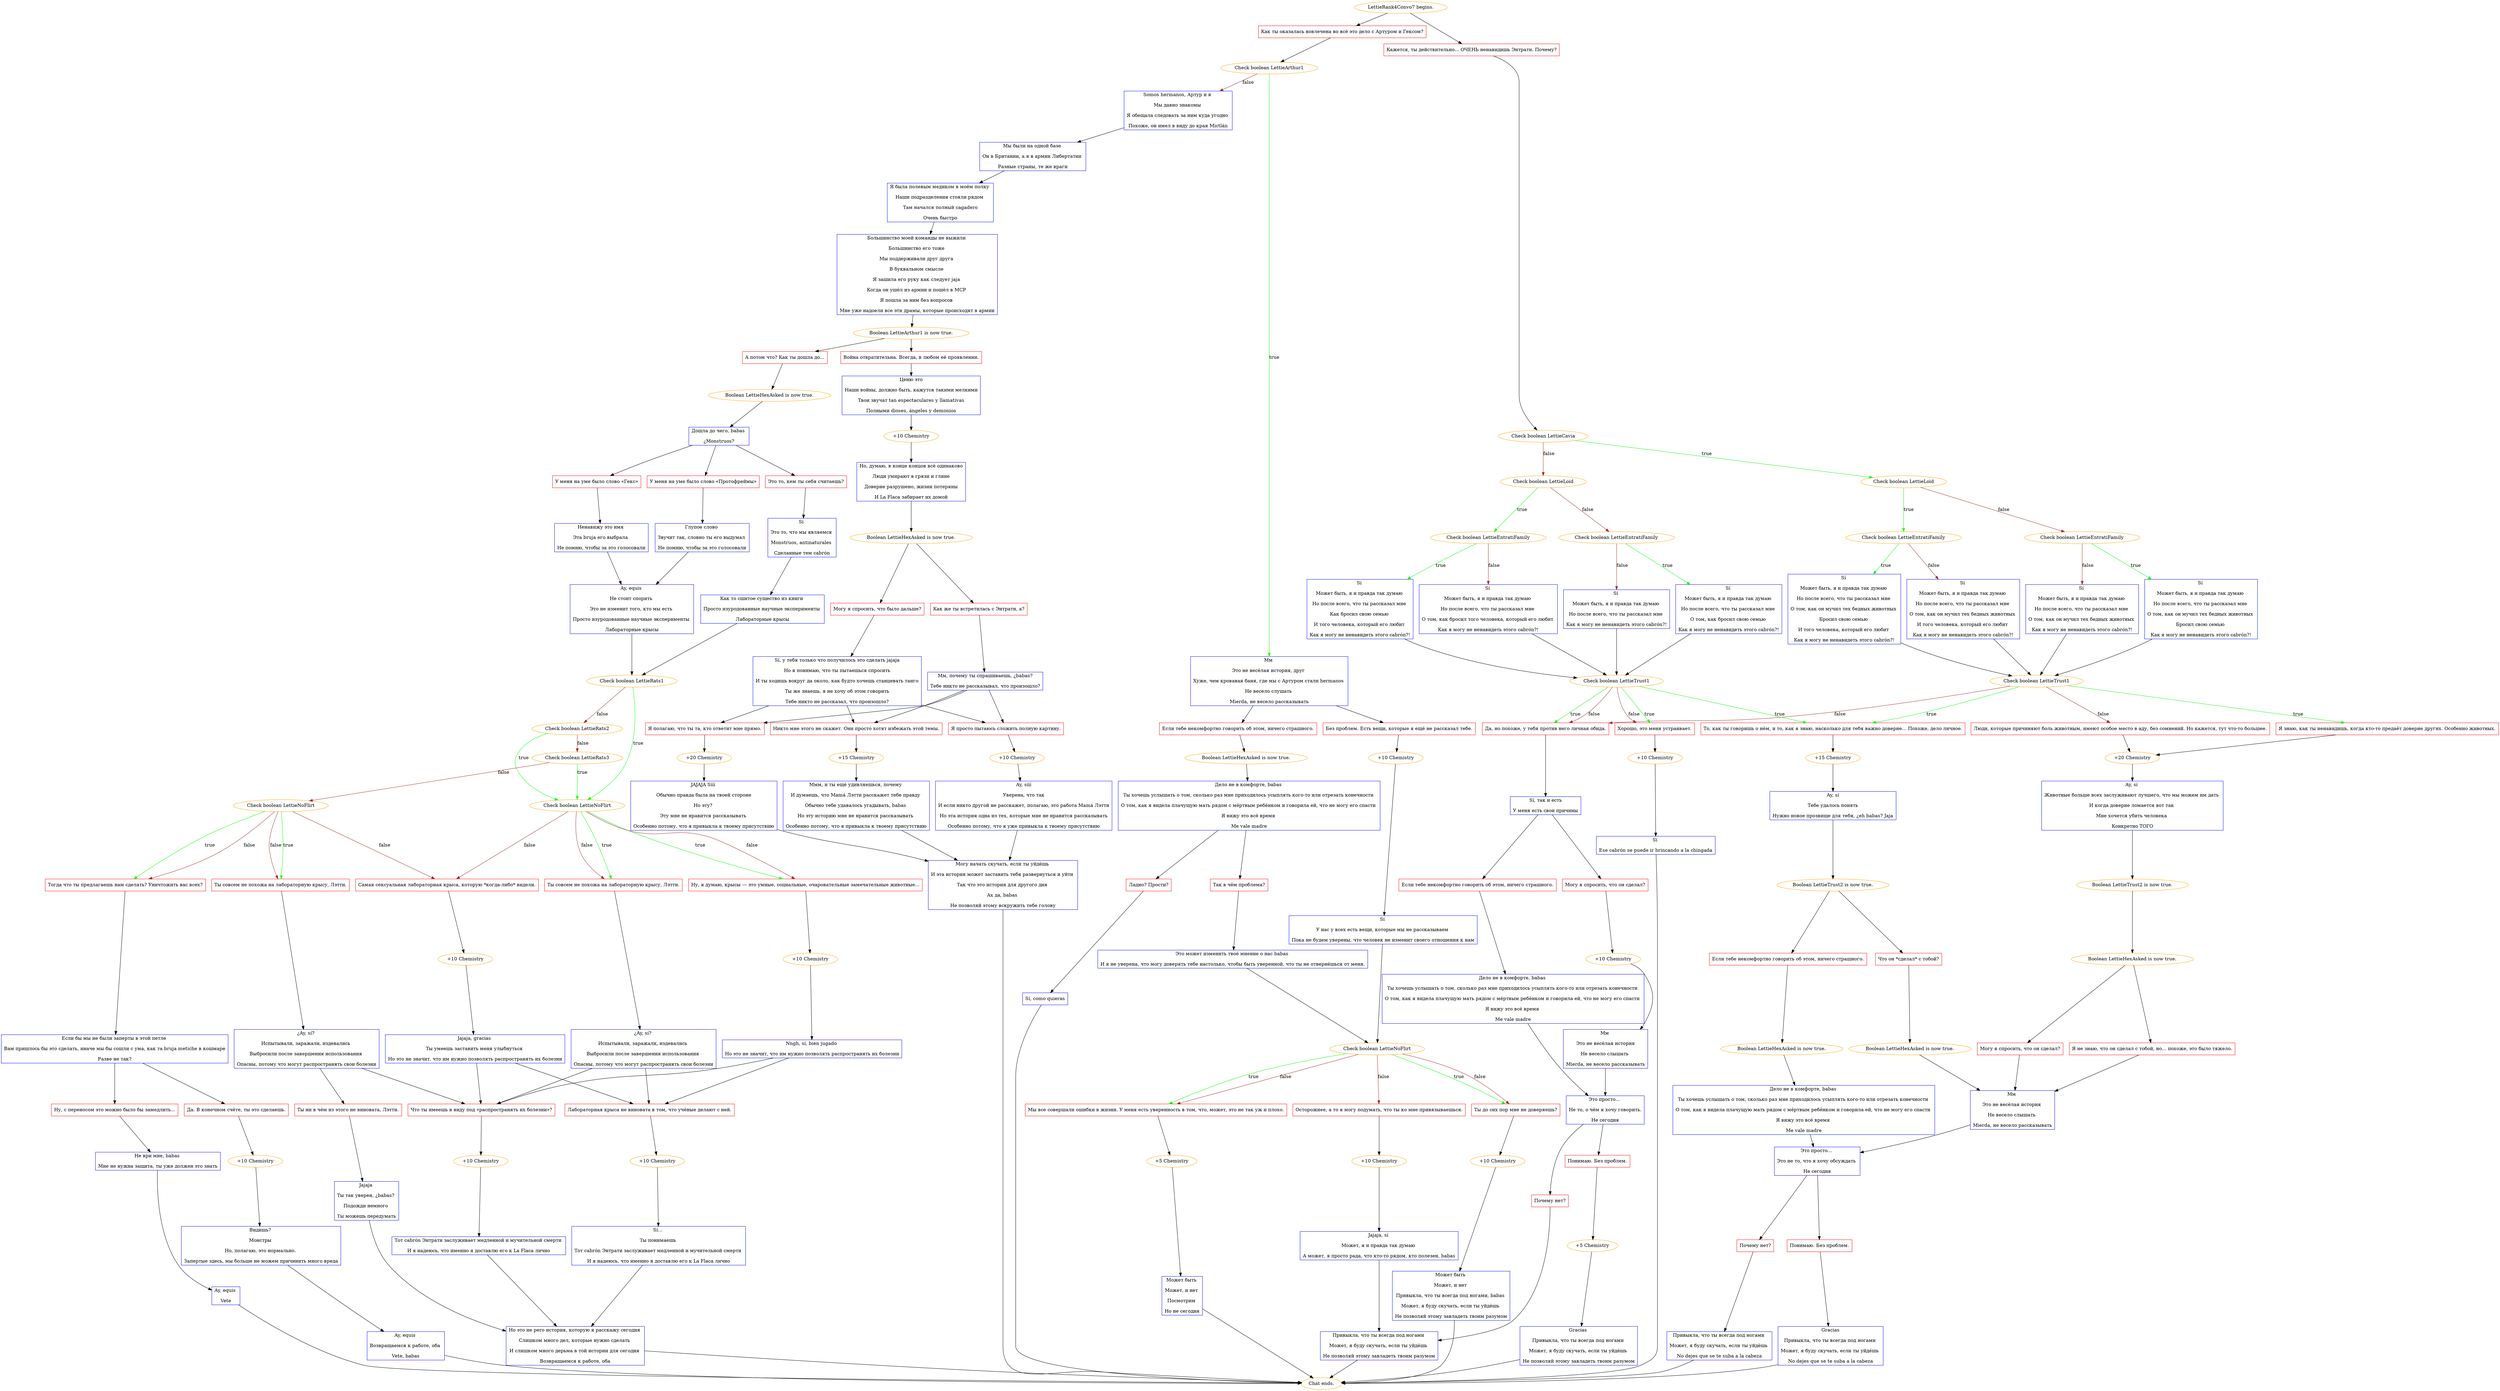 digraph {
	"LettieRank4Convo7 begins." [color=orange];
		"LettieRank4Convo7 begins." -> j1148540829;
		"LettieRank4Convo7 begins." -> j2299938515;
	j1148540829 [label="Как ты оказалась вовлечена во всё это дело с Артуром и Гексом?",shape=box,color=red];
		j1148540829 -> j4293324513;
	j2299938515 [label="Кажется, ты действительно... ОЧЕНЬ ненавидишь Энтрати. Почему?",shape=box,color=red];
		j2299938515 -> j2824785799;
	j4293324513 [label="Check boolean LettieArthur1",color=orange];
		j4293324513 -> j1058878501 [label=true,color=green];
		j4293324513 -> j3480849192 [label=false,color=brown];
	j2824785799 [label="Check boolean LettieCavia",color=orange];
		j2824785799 -> j552733088 [label=true,color=green];
		j2824785799 -> j3470538414 [label=false,color=brown];
	j1058878501 [label="Мм 
Это не весёлая история, друг 
Хуже, чем кровавая баня, где мы с Артуром стали hermanos 
Не весело слушать 
Mierda, не весело рассказывать",shape=box,color=blue];
		j1058878501 -> j934784109;
		j1058878501 -> j2547421439;
	j3480849192 [label="Somos hermanos, Артур и я 
Мы давно знакомы 
Я обещала следовать за ним куда угодно 
Похоже, он имел в виду до края Mictlán",shape=box,color=blue];
		j3480849192 -> j3300897004;
	j552733088 [label="Check boolean LettieLoid",color=orange];
		j552733088 -> j1096171844 [label=true,color=green];
		j552733088 -> j4040708208 [label=false,color=brown];
	j3470538414 [label="Check boolean LettieLoid",color=orange];
		j3470538414 -> j416292857 [label=true,color=green];
		j3470538414 -> j504966913 [label=false,color=brown];
	j934784109 [label="Если тебе некомфортно говорить об этом, ничего страшного.",shape=box,color=red];
		j934784109 -> j1216689033;
	j2547421439 [label="Без проблем. Есть вещи, которые я ещё не рассказал тебе.",shape=box,color=red];
		j2547421439 -> j217433989;
	j3300897004 [label="Мы были на одной базе 
Он в Британии, а я в армии Либертатии 
Разные страны, те же враги",shape=box,color=blue];
		j3300897004 -> j1308592519;
	j1096171844 [label="Check boolean LettieEntratiFamily",color=orange];
		j1096171844 -> j1590436914 [label=true,color=green];
		j1096171844 -> j3709474246 [label=false,color=brown];
	j4040708208 [label="Check boolean LettieEntratiFamily",color=orange];
		j4040708208 -> j1035382287 [label=true,color=green];
		j4040708208 -> j3104578835 [label=false,color=brown];
	j416292857 [label="Check boolean LettieEntratiFamily",color=orange];
		j416292857 -> j3004820193 [label=true,color=green];
		j416292857 -> j476454146 [label=false,color=brown];
	j504966913 [label="Check boolean LettieEntratiFamily",color=orange];
		j504966913 -> j471914090 [label=true,color=green];
		j504966913 -> j408618646 [label=false,color=brown];
	j1216689033 [label="Boolean LettieHexAsked is now true.",color=orange];
		j1216689033 -> j4162403246;
	j217433989 [label="+10 Chemistry",color=orange];
		j217433989 -> j3104847043;
	j1308592519 [label="Я была полевым медиком в моём полку 
Наши подразделения стояли рядом 
Там начался полный cagadero
Очень быстро",shape=box,color=blue];
		j1308592519 -> j3444777659;
	j1590436914 [label="Sí 
Может быть, я и правда так думаю 
Но после всего, что ты рассказал мне 
О том, как он мучил тех бедных животных 
Бросил свою семью 
И того человека, который его любит 
Как я могу не ненавидеть этого cabrón?!",shape=box,color=blue];
		j1590436914 -> j4106797655;
	j3709474246 [label="Sí 
Может быть, я и правда так думаю 
Но после всего, что ты рассказал мне 
О том, как он мучил тех бедных животных 
И того человека, который его любит 
Как я могу не ненавидеть этого cabrón?!",shape=box,color=blue];
		j3709474246 -> j4106797655;
	j1035382287 [label="Sí 
Может быть, я и правда так думаю 
Но после всего, что ты рассказал мне 
О том, как он мучил тех бедных животных 
Бросил свою семью 
Как я могу не ненавидеть этого cabrón?!",shape=box,color=blue];
		j1035382287 -> j4106797655;
	j3104578835 [label="Sí 
Может быть, я и правда так думаю 
Но после всего, что ты рассказал мне 
О том, как он мучил тех бедных животных 
Как я могу не ненавидеть этого cabrón?!",shape=box,color=blue];
		j3104578835 -> j4106797655;
	j3004820193 [label="Sí 
Может быть, я и правда так думаю 
Но после всего, что ты рассказал мне 
Как бросил свою семью 
И того человека, который его любит 
Как я могу не ненавидеть этого cabrón?!",shape=box,color=blue];
		j3004820193 -> j507724002;
	j476454146 [label="Sí 
Может быть, я и правда так думаю 
Но после всего, что ты рассказал мне 
О том, как бросил того человека, который его любит 
Как я могу не ненавидеть этого cabrón?!",shape=box,color=blue];
		j476454146 -> j507724002;
	j471914090 [label="Sí 
Может быть, я и правда так думаю 
Но после всего, что ты рассказал мне 
О том, как бросил свою семью 
Как я могу не ненавидеть этого cabrón?!",shape=box,color=blue];
		j471914090 -> j507724002;
	j408618646 [label="Sí 
Может быть, я и правда так думаю 
Но после всего, что ты рассказал мне 
Как я могу не ненавидеть этого cabrón?!",shape=box,color=blue];
		j408618646 -> j507724002;
	j4162403246 [label="Дело не в комфорте, babas 
Ты хочешь услышать о том, сколько раз мне приходилось усыплять кого-то или отрезать конечности 
О том, как я видела плачущую мать рядом с мёртвым ребёнком и говорила ей, что не могу его спасти 
Я вижу это всё время 
Me vale madre",shape=box,color=blue];
		j4162403246 -> j3081709380;
		j4162403246 -> j1899154180;
	j3104847043 [label="Sí 
У нас у всех есть вещи, которые мы не рассказываем 
Пока не будем уверены, что человек не изменит своего отношения к нам",shape=box,color=blue];
		j3104847043 -> j350353099;
	j3444777659 [label="Большинство моей команды не выжили 
Большинство его тоже 
Мы поддерживали друг друга 
В буквальном смысле 
Я зашила его руку как следует jaja 
Когда он ушёл из армии и пошёл в МСР 
Я пошла за ним без вопросов 
Мне уже надоели все эти драмы, которые происходят в армии",shape=box,color=blue];
		j3444777659 -> j225394097;
	j4106797655 [label="Check boolean LettieTrust1",color=orange];
		j4106797655 -> j2279996603 [label=true,color=green];
		j4106797655 -> j18466137 [label=true,color=green];
		j4106797655 -> j2326957132 [label=false,color=brown];
		j4106797655 -> j1701821619 [label=false,color=brown];
	j507724002 [label="Check boolean LettieTrust1",color=orange];
		j507724002 -> j2279996603 [label=true,color=green];
		j507724002 -> j1701821619 [label=true,color=green];
		j507724002 -> j4201948455 [label=true,color=green];
		j507724002 -> j1701821619 [label=false,color=brown];
		j507724002 -> j4201948455 [label=false,color=brown];
	j3081709380 [label="Так в чём проблема?",shape=box,color=red];
		j3081709380 -> j264288499;
	j1899154180 [label="Ладно? Прости?",shape=box,color=red];
		j1899154180 -> j1263770990;
	j350353099 [label="Check boolean LettieNoFlirt",color=orange];
		j350353099 -> j3416996940 [label=true,color=green];
		j350353099 -> j2792832053 [label=true,color=green];
		j350353099 -> j3416996940 [label=false,color=brown];
		j350353099 -> j2792832053 [label=false,color=brown];
		j350353099 -> j2844021770 [label=false,color=brown];
	j225394097 [label="Boolean LettieArthur1 is now true.",color=orange];
		j225394097 -> j1338305584;
		j225394097 -> j4160879397;
	j2279996603 [label="То, как ты говоришь о нём, и то, как я знаю, насколько для тебя важно доверие... Похоже, дело личное.",shape=box,color=red];
		j2279996603 -> j251398282;
	j18466137 [label="Я знаю, как ты ненавидишь, когда кто-то предаёт доверие других. Особенно животных.",shape=box,color=red];
		j18466137 -> j2221158278;
	j2326957132 [label="Люди, которые причиняют боль животным, имеют особое место в аду, без сомнений. Но кажется, тут что-то большее.",shape=box,color=red];
		j2326957132 -> j2221158278;
	j1701821619 [label="Да, но похоже, у тебя против него личная обида.",shape=box,color=red];
		j1701821619 -> j4015463197;
	j4201948455 [label="Хорошо, это меня устраивает.",shape=box,color=red];
		j4201948455 -> j495880547;
	j264288499 [label="Это может изменить твоё мнение о нас babas 
И я не уверена, что могу доверять тебе настолько, чтобы быть уверенной, что ты не отвернёшься от меня.",shape=box,color=blue];
		j264288499 -> j350353099;
	j1263770990 [label="Sí, como quieras",shape=box,color=blue];
		j1263770990 -> "Chat ends.";
	j3416996940 [label="Ты до сих пор мне не доверяешь?",shape=box,color=red];
		j3416996940 -> j4143501104;
	j2792832053 [label="Мы все совершали ошибки в жизни. У меня есть уверенность в том, что, может, это не так уж и плохо.",shape=box,color=red];
		j2792832053 -> j258765571;
	j2844021770 [label="Осторожнее, а то я могу подумать, что ты ко мне привязываешься.",shape=box,color=red];
		j2844021770 -> j357993544;
	j1338305584 [label="А потом что? Как ты дошла до...",shape=box,color=red];
		j1338305584 -> j812397342;
	j4160879397 [label="Война отвратительна. Всегда, в любом её проявлении.",shape=box,color=red];
		j4160879397 -> j152317730;
	j251398282 [label="+15 Chemistry",color=orange];
		j251398282 -> j1489557273;
	j2221158278 [label="+20 Chemistry",color=orange];
		j2221158278 -> j1926238872;
	j4015463197 [label="Sí, так и есть
У меня есть свои причины",shape=box,color=blue];
		j4015463197 -> j1596456389;
		j4015463197 -> j2582552812;
	j495880547 [label="+10 Chemistry",color=orange];
		j495880547 -> j4196049080;
	"Chat ends." [color=orange];
	j4143501104 [label="+10 Chemistry",color=orange];
		j4143501104 -> j702237820;
	j258765571 [label="+5 Chemistry",color=orange];
		j258765571 -> j2982941184;
	j357993544 [label="+10 Chemistry",color=orange];
		j357993544 -> j2839486233;
	j812397342 [label="Boolean LettieHexAsked is now true.",color=orange];
		j812397342 -> j1199677434;
	j152317730 [label="Ценю это
Наши войны, должно быть, кажутся такими мелкими
Твои звучат tan espectaculares y llamativas
Полными dioses, ángeles y demonios",shape=box,color=blue];
		j152317730 -> j2230962957;
	j1489557273 [label="Ay, sí
Тебе удалось понять
Нужно новое прозвище для тебя, ¿eh babas? Jaja",shape=box,color=blue];
		j1489557273 -> j1449528014;
	j1926238872 [label="Ay, sí 
Животные больше всех заслуживают лучшего, что мы можем им дать 
И когда доверие ломается вот так 
Мне хочется убить человека 
Конкретно ТОГО",shape=box,color=blue];
		j1926238872 -> j427534995;
	j1596456389 [label="Могу я спросить, что он сделал?",shape=box,color=red];
		j1596456389 -> j553252289;
	j2582552812 [label="Если тебе некомфортно говорить об этом, ничего страшного.",shape=box,color=red];
		j2582552812 -> j2879401607;
	j4196049080 [label="Sí 
Ese cabrón se puede ir brincando a la chingada",shape=box,color=blue];
		j4196049080 -> "Chat ends.";
	j702237820 [label="Может быть 
Может, и нет 
Привыкла, что ты всегда под ногами, babas 
Может, я буду скучать, если ты уйдёшь 
Не позволяй этому завладеть твоим разумом",shape=box,color=blue];
		j702237820 -> "Chat ends.";
	j2982941184 [label="Может быть 
Может, и нет 
Посмотрим 
Но не сегодня",shape=box,color=blue];
		j2982941184 -> "Chat ends.";
	j2839486233 [label="Jajaja, sí 
Может, я и правда так думаю 
А может, я просто рада, что кто-то рядом, кто полезен, babas",shape=box,color=blue];
		j2839486233 -> j3302804871;
	j1199677434 [label="Дошла до чего, babas 
¿Monstruos?",shape=box,color=blue];
		j1199677434 -> j786254256;
		j1199677434 -> j1536089721;
		j1199677434 -> j3565835474;
	j2230962957 [label="+10 Chemistry",color=orange];
		j2230962957 -> j247286559;
	j1449528014 [label="Boolean LettieTrust2 is now true.",color=orange];
		j1449528014 -> j2200811530;
		j1449528014 -> j411554970;
	j427534995 [label="Boolean LettieTrust2 is now true.",color=orange];
		j427534995 -> j1283660927;
	j553252289 [label="+10 Chemistry",color=orange];
		j553252289 -> j513464457;
	j2879401607 [label="Дело не в комфорте, babas 
Ты хочешь услышать о том, сколько раз мне приходилось усыплять кого-то или отрезать конечности 
О том, как я видела плачущую мать рядом с мёртвым ребёнком и говорила ей, что не могу его спасти 
Я вижу это всё время 
Me vale madre",shape=box,color=blue];
		j2879401607 -> j683670219;
	j3302804871 [label="Привыкла, что ты всегда под ногами 
Может, я буду скучать, если ты уйдёшь 
Не позволяй этому завладеть твоим разумом",shape=box,color=blue];
		j3302804871 -> "Chat ends.";
	j786254256 [label="У меня на уме было слово «Гекс»",shape=box,color=red];
		j786254256 -> j3617022202;
	j1536089721 [label="У меня на уме было слово «Протофреймы»",shape=box,color=red];
		j1536089721 -> j1423789461;
	j3565835474 [label="Это то, кем ты себя считаешь?",shape=box,color=red];
		j3565835474 -> j1126103108;
	j247286559 [label="Но, думаю, в конце концов всё одинаково
Люди умирают в грязи и глине
Доверие разрушено, жизни потеряны
И La Flaca забирает их домой",shape=box,color=blue];
		j247286559 -> j4096741237;
	j2200811530 [label="Если тебе некомфортно говорить об этом, ничего страшного.",shape=box,color=red];
		j2200811530 -> j149974802;
	j411554970 [label="Что он *сделал* с тобой?",shape=box,color=red];
		j411554970 -> j1135134160;
	j1283660927 [label="Boolean LettieHexAsked is now true.",color=orange];
		j1283660927 -> j3552685553;
		j1283660927 -> j3155085128;
	j513464457 [label="Мм 
Это не весёлая история
Не весело слышать 
Mierda, не весело рассказывать",shape=box,color=blue];
		j513464457 -> j683670219;
	j683670219 [label="Это просто... 
Не то, о чём я хочу говорить.
Не сегодня",shape=box,color=blue];
		j683670219 -> j4163203454;
		j683670219 -> j3221011741;
	j3617022202 [label="Ненавижу это имя 
Эта bruja его выбрала 
Не помню, чтобы за это голосовали",shape=box,color=blue];
		j3617022202 -> j827783110;
	j1423789461 [label="Глупое слово 
Звучит так, словно ты его выдумал 
Не помню, чтобы за это голосовали",shape=box,color=blue];
		j1423789461 -> j827783110;
	j1126103108 [label="Sí 
Это то, что мы являемся 
Monstruos, antinaturales 
Сделанные тем cabrón",shape=box,color=blue];
		j1126103108 -> j1529162120;
	j4096741237 [label="Boolean LettieHexAsked is now true.",color=orange];
		j4096741237 -> j3403521250;
		j4096741237 -> j3439381396;
	j149974802 [label="Boolean LettieHexAsked is now true.",color=orange];
		j149974802 -> j3746217737;
	j1135134160 [label="Boolean LettieHexAsked is now true.",color=orange];
		j1135134160 -> j4045058822;
	j3552685553 [label="Я не знаю, что он сделал с тобой, но... похоже, это было тяжело.",shape=box,color=red];
		j3552685553 -> j4045058822;
	j3155085128 [label="Могу я спросить, что он сделал?",shape=box,color=red];
		j3155085128 -> j4045058822;
	j4163203454 [label="Почему нет?",shape=box,color=red];
		j4163203454 -> j3302804871;
	j3221011741 [label="Понимаю. Без проблем.",shape=box,color=red];
		j3221011741 -> j3964615772;
	j827783110 [label="Ay, equis 
Не стоит спорить 
Это не изменит того, кто мы есть 
Просто изуродованные научные эксперименты 
Лабораторные крысы",shape=box,color=blue];
		j827783110 -> j2720663697;
	j1529162120 [label="Как то сшитое существо из книги 
Просто изуродованные научные эксперименты 
Лабораторные крысы",shape=box,color=blue];
		j1529162120 -> j2720663697;
	j3403521250 [label="Как же ты встретилась с Энтрати, а?",shape=box,color=red];
		j3403521250 -> j840120128;
	j3439381396 [label="Могу я спросить, что было дальше?",shape=box,color=red];
		j3439381396 -> j1920099338;
	j3746217737 [label="Дело не в комфорте, babas 
Ты хочешь услышать о том, сколько раз мне приходилось усыплять кого-то или отрезать конечности 
О том, как я видела плачущую мать рядом с мёртвым ребёнком и говорила ей, что не могу его спасти 
Я вижу это всё время 
Me vale madre",shape=box,color=blue];
		j3746217737 -> j2693439225;
	j4045058822 [label="Мм 
Это не весёлая история 
Не весело слышать 
Mierda, не весело рассказывать",shape=box,color=blue];
		j4045058822 -> j2693439225;
	j3964615772 [label="+5 Chemistry",color=orange];
		j3964615772 -> j1171005898;
	j2720663697 [label="Check boolean LettieRats1",color=orange];
		j2720663697 -> j1349383781 [label=true,color=green];
		j2720663697 -> j1767513069 [label=false,color=brown];
	j840120128 [label="Мм, почему ты спрашиваешь, ¿babas?
Тебе никто не рассказывал, что произошло?",shape=box,color=blue];
		j840120128 -> j2062233098;
		j840120128 -> j3038886134;
		j840120128 -> j2540714752;
	j1920099338 [label="Sí, у тебя только что получилось это сделать jajaja
Но я понимаю, что ты пытаешься спросить
И ты ходишь вокруг да около, как будто хочешь станцевать танго
Ты же знаешь, я не хочу об этом говорить
Тебе никто не рассказал, что произошло?",shape=box,color=blue];
		j1920099338 -> j2062233098;
		j1920099338 -> j3038886134;
		j1920099338 -> j2540714752;
	j2693439225 [label="Это просто... 
Это не то, что я хочу обсуждать 
Не сегодня",shape=box,color=blue];
		j2693439225 -> j1095878323;
		j2693439225 -> j361383103;
	j1171005898 [label="Gracias 
Привыкла, что ты всегда под ногами 
Может, я буду скучать, если ты уйдёшь 
Не позволяй этому завладеть твоим разумом",shape=box,color=blue];
		j1171005898 -> "Chat ends.";
	j1349383781 [label="Check boolean LettieNoFlirt",color=orange];
		j1349383781 -> j4123227103 [label=true,color=green];
		j1349383781 -> j2242924740 [label=true,color=green];
		j1349383781 -> j4123227103 [label=false,color=brown];
		j1349383781 -> j2242924740 [label=false,color=brown];
		j1349383781 -> j3452580577 [label=false,color=brown];
	j1767513069 [label="Check boolean LettieRats2",color=orange];
		j1767513069 -> j1349383781 [label=true,color=green];
		j1767513069 -> j2998697729 [label=false,color=brown];
	j2062233098 [label="Я просто пытаюсь сложить полную картину.",shape=box,color=red];
		j2062233098 -> j4016099205;
	j3038886134 [label="Никто мне этого не скажет. Они просто хотят избежать этой темы.",shape=box,color=red];
		j3038886134 -> j3892213826;
	j2540714752 [label="Я полагаю, что ты та, кто ответит мне прямо.",shape=box,color=red];
		j2540714752 -> j3680459403;
	j1095878323 [label="Почему нет?",shape=box,color=red];
		j1095878323 -> j2409519932;
	j361383103 [label="Понимаю. Без проблем.",shape=box,color=red];
		j361383103 -> j1443366808;
	j4123227103 [label="Ты совсем не похожа на лабораторную крысу, Лэтти.",shape=box,color=red];
		j4123227103 -> j3447979911;
	j2242924740 [label="Ну, я думаю, крысы — это умные, социальные, очаровательные замечательные животные...",shape=box,color=red];
		j2242924740 -> j1198643324;
	j3452580577 [label="Самая сексуальная лабораторная крыса, которую *когда-либо* видели.",shape=box,color=red];
		j3452580577 -> j4064331660;
	j2998697729 [label="Check boolean LettieRats3",color=orange];
		j2998697729 -> j1349383781 [label=true,color=green];
		j2998697729 -> j4030809656 [label=false,color=brown];
	j4016099205 [label="+10 Chemistry",color=orange];
		j4016099205 -> j1452394452;
	j3892213826 [label="+15 Chemistry",color=orange];
		j3892213826 -> j3946785263;
	j3680459403 [label="+20 Chemistry",color=orange];
		j3680459403 -> j1687361700;
	j2409519932 [label="Привыкла, что ты всегда под ногами 
Может, я буду скучать, если ты уйдёшь 
No dejes que se te suba a la cabeza",shape=box,color=blue];
		j2409519932 -> "Chat ends.";
	j1443366808 [label="Gracias
Привыкла, что ты всегда под ногами 
Может, я буду скучать, если ты уйдёшь 
No dejes que se te suba a la cabeza",shape=box,color=blue];
		j1443366808 -> "Chat ends.";
	j3447979911 [label="¿Ay, sí? 
Испытывали, заражали, издевались 
Выбросили после завершения использования 
Опасны, потому что могут распространять свои болезни",shape=box,color=blue];
		j3447979911 -> j3722749108;
		j3447979911 -> j2220240821;
	j1198643324 [label="+10 Chemistry",color=orange];
		j1198643324 -> j3812070425;
	j4064331660 [label="+10 Chemistry",color=orange];
		j4064331660 -> j2553669650;
	j4030809656 [label="Check boolean LettieNoFlirt",color=orange];
		j4030809656 -> j3319107748 [label=true,color=green];
		j4030809656 -> j3251114611 [label=true,color=green];
		j4030809656 -> j3452580577 [label=false,color=brown];
		j4030809656 -> j3319107748 [label=false,color=brown];
		j4030809656 -> j3251114611 [label=false,color=brown];
	j1452394452 [label="Ay, sííí
Уверена, что так
И если никто другой не расскажет, полагаю, это работа Mamá Лэтти
Но эта история одна из тех, которые мне не нравится рассказывать
Особенно потому, что я уже привыкла к твоему присутствию",shape=box,color=blue];
		j1452394452 -> j418473665;
	j3946785263 [label="Ммм, и ты ещё удивляешься, почему 
И думаешь, что Mamá Лэтти расскажет тебе правду 
Обычно тебе удавалось угадывать, babas 
Но эту историю мне не нравится рассказывать 
Особенно потому, что я привыкла к твоему присутствию",shape=box,color=blue];
		j3946785263 -> j418473665;
	j1687361700 [label="JAJAJA Sííí 
Обычно правда была на твоей стороне
Но эту? 
Эту мне не нравится рассказывать 
Особенно потому, что я привыкла к твоему присутствию",shape=box,color=blue];
		j1687361700 -> j418473665;
	j3722749108 [label="Что ты имеешь в виду под «распространять их болезни»?",shape=box,color=red];
		j3722749108 -> j2109272765;
	j2220240821 [label="Лабораторная крыса не виновата в том, что учёные делают с ней.",shape=box,color=red];
		j2220240821 -> j491785786;
	j3812070425 [label="Nngh, sí, bien jugado 
Но это не значит, что им нужно позволять распространять их болезни",shape=box,color=blue];
		j3812070425 -> j3722749108;
		j3812070425 -> j2220240821;
	j2553669650 [label="Jajaja, gracias 
Ты умеешь заставить меня улыбнуться 
Но это не значит, что им нужно позволять распространять их болезни",shape=box,color=blue];
		j2553669650 -> j3722749108;
		j2553669650 -> j2220240821;
	j3319107748 [label="Ты совсем не похожа на лабораторную крысу, Лэтти.",shape=box,color=red];
		j3319107748 -> j3356750670;
	j3251114611 [label="Тогда что ты предлагаешь нам сделать? Уничтожить вас всех?",shape=box,color=red];
		j3251114611 -> j2035302684;
	j418473665 [label="Могу начать скучать, если ты уйдёшь 
И эта история может заставить тебя развернуться и уйти 
Так что это история для другого дня 
Ах да, babas 
Не позволяй этому вскружить тебе голову",shape=box,color=blue];
		j418473665 -> "Chat ends.";
	j2109272765 [label="+10 Chemistry",color=orange];
		j2109272765 -> j1401878086;
	j491785786 [label="+10 Chemistry",color=orange];
		j491785786 -> j2582667403;
	j3356750670 [label="¿Ay, sí? 
Испытывали, заражали, издевались 
Выбросили после завершения использования 
Опасны, потому что могут распространять свои болезни",shape=box,color=blue];
		j3356750670 -> j3722749108;
		j3356750670 -> j2987373602;
	j2035302684 [label="Если бы мы не были заперты в этой петле 
Вам пришлось бы это сделать, иначе мы бы сошли с ума, как та bruja metiche в кошмаре
Разве не так?",shape=box,color=blue];
		j2035302684 -> j2205475042;
		j2035302684 -> j2388170366;
	j1401878086 [label="Тот cabrón Энтрати заслуживает медленной и мучительной смерти 
И я надеюсь, что именно я доставлю его к La Flaca лично",shape=box,color=blue];
		j1401878086 -> j3392675207;
	j2582667403 [label="Sí... 
Ты понимаешь 
Тот cabrón Энтрати заслуживает медленной и мучительной смерти 
И я надеюсь, что именно я доставлю его к La Flaca лично",shape=box,color=blue];
		j2582667403 -> j3392675207;
	j2987373602 [label="Ты ни в чём из этого не виновата, Лэтти.",shape=box,color=red];
		j2987373602 -> j1798705603;
	j2205475042 [label="Да. В конечном счёте, ты это сделаешь.",shape=box,color=red];
		j2205475042 -> j622598572;
	j2388170366 [label="Ну, с переносом это можно было бы замедлить...",shape=box,color=red];
		j2388170366 -> j4234306538;
	j3392675207 [label="Но это не pero история, которую я расскажу сегодня 
Слишком много дел, которые нужно сделать 
И слишком много дерьма в той истории для сегодня 
Возвращаемся к работе, оба",shape=box,color=blue];
		j3392675207 -> "Chat ends.";
	j1798705603 [label="Jajaja 
Ты так уверен, ¿babas? 
Подожди немного 
Ты можешь передумать",shape=box,color=blue];
		j1798705603 -> j3392675207;
	j622598572 [label="+10 Chemistry",color=orange];
		j622598572 -> j896048410;
	j4234306538 [label="Не ври мне, babas 
Мне не нужна защита, ты уже должен это знать",shape=box,color=blue];
		j4234306538 -> j3082093694;
	j896048410 [label="Видишь? 
Монстры 
Но, полагаю, это нормально. 
Запертые здесь, мы больше не можем причинить много вреда",shape=box,color=blue];
		j896048410 -> j2663716369;
	j3082093694 [label="Ay, equis 
Vete",shape=box,color=blue];
		j3082093694 -> "Chat ends.";
	j2663716369 [label="Ay, equis 
Возвращаемся к работе, оба 
Vete, babas",shape=box,color=blue];
		j2663716369 -> "Chat ends.";
}